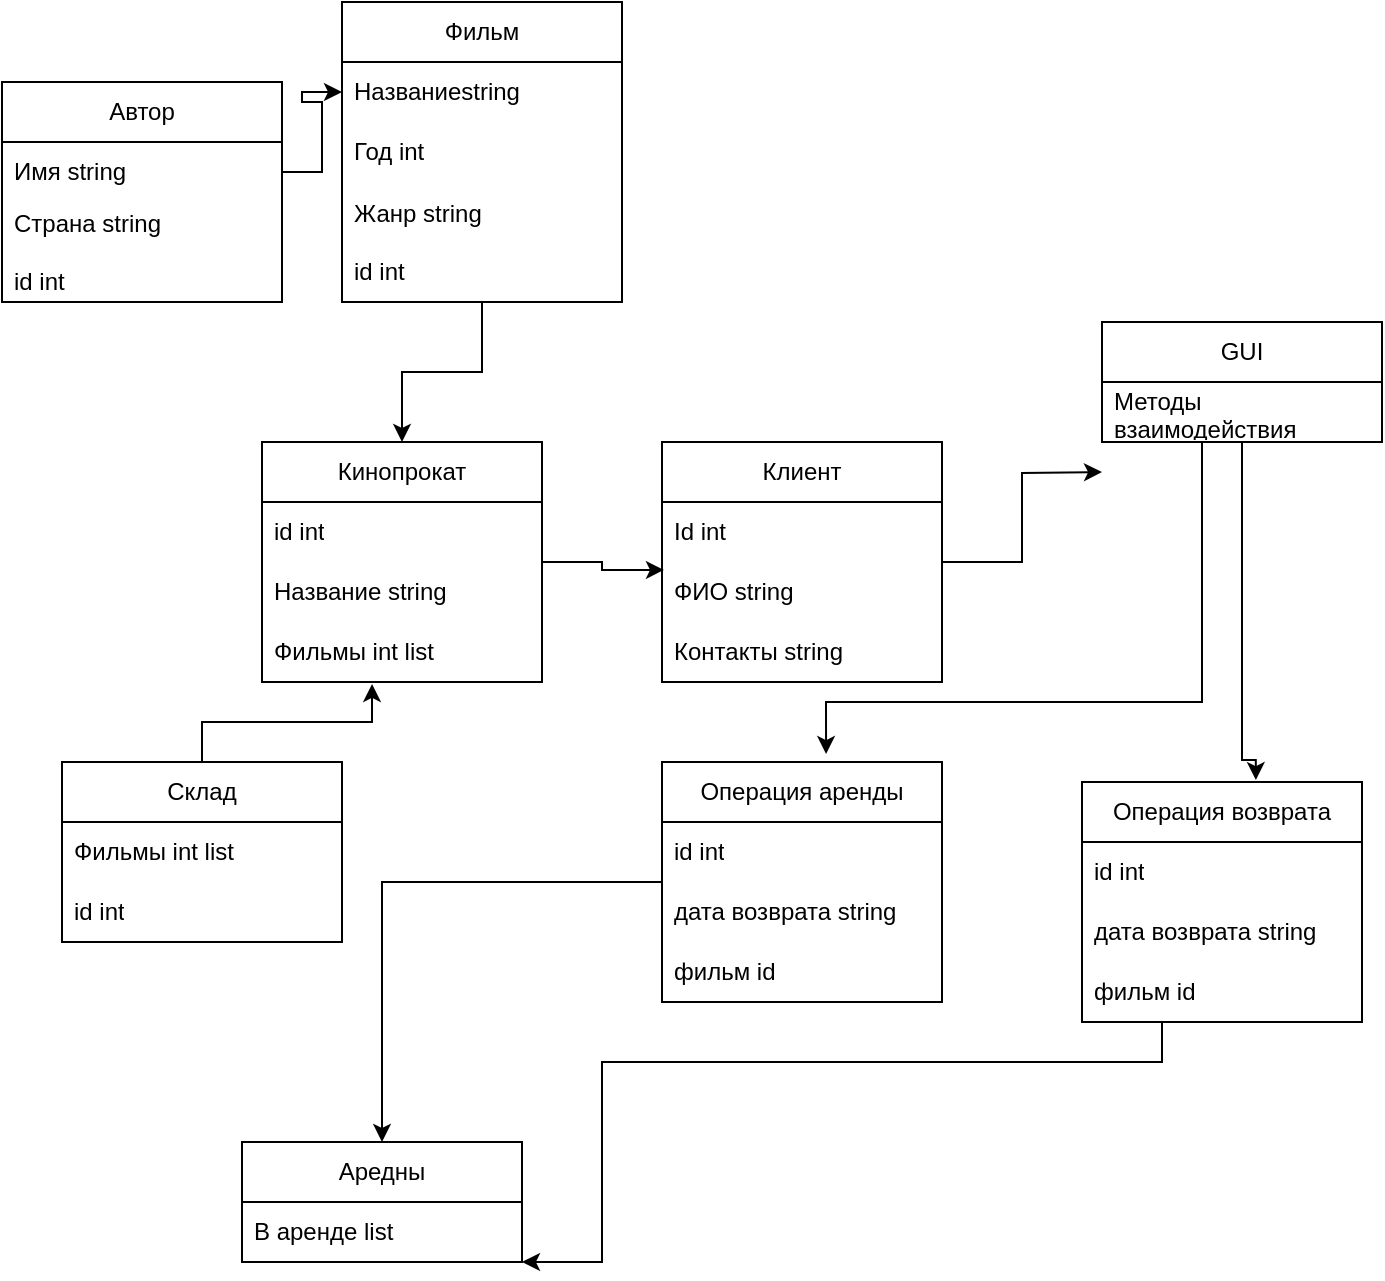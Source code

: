 <mxfile version="22.0.4" type="device">
  <diagram name="Страница — 1" id="VopB6Ou5pNaQ6NDLLUHz">
    <mxGraphModel dx="795" dy="660" grid="1" gridSize="10" guides="1" tooltips="1" connect="1" arrows="1" fold="1" page="1" pageScale="1" pageWidth="827" pageHeight="1169" math="0" shadow="0">
      <root>
        <mxCell id="0" />
        <mxCell id="1" parent="0" />
        <mxCell id="7J61sqfmUFvsBIB_JK1u-1" value="Автор" style="swimlane;fontStyle=0;childLayout=stackLayout;horizontal=1;startSize=30;horizontalStack=0;resizeParent=1;resizeParentMax=0;resizeLast=0;collapsible=1;marginBottom=0;whiteSpace=wrap;html=1;" vertex="1" parent="1">
          <mxGeometry x="80" y="90" width="140" height="110" as="geometry" />
        </mxCell>
        <mxCell id="7J61sqfmUFvsBIB_JK1u-2" value="Имя string" style="text;strokeColor=none;fillColor=none;align=left;verticalAlign=middle;spacingLeft=4;spacingRight=4;overflow=hidden;points=[[0,0.5],[1,0.5]];portConstraint=eastwest;rotatable=0;whiteSpace=wrap;html=1;" vertex="1" parent="7J61sqfmUFvsBIB_JK1u-1">
          <mxGeometry y="30" width="140" height="30" as="geometry" />
        </mxCell>
        <mxCell id="7J61sqfmUFvsBIB_JK1u-3" value="Страна string&lt;br&gt;&lt;br&gt;id int" style="text;strokeColor=none;fillColor=none;align=left;verticalAlign=middle;spacingLeft=4;spacingRight=4;overflow=hidden;points=[[0,0.5],[1,0.5]];portConstraint=eastwest;rotatable=0;whiteSpace=wrap;html=1;" vertex="1" parent="7J61sqfmUFvsBIB_JK1u-1">
          <mxGeometry y="60" width="140" height="50" as="geometry" />
        </mxCell>
        <mxCell id="7J61sqfmUFvsBIB_JK1u-14" style="edgeStyle=orthogonalEdgeStyle;rounded=0;orthogonalLoop=1;jettySize=auto;html=1;entryX=0.5;entryY=0;entryDx=0;entryDy=0;" edge="1" parent="1" source="7J61sqfmUFvsBIB_JK1u-5" target="7J61sqfmUFvsBIB_JK1u-9">
          <mxGeometry relative="1" as="geometry" />
        </mxCell>
        <mxCell id="7J61sqfmUFvsBIB_JK1u-5" value="Фильм" style="swimlane;fontStyle=0;childLayout=stackLayout;horizontal=1;startSize=30;horizontalStack=0;resizeParent=1;resizeParentMax=0;resizeLast=0;collapsible=1;marginBottom=0;whiteSpace=wrap;html=1;" vertex="1" parent="1">
          <mxGeometry x="250" y="50" width="140" height="150" as="geometry" />
        </mxCell>
        <mxCell id="7J61sqfmUFvsBIB_JK1u-6" value="Названиеstring" style="text;strokeColor=none;fillColor=none;align=left;verticalAlign=middle;spacingLeft=4;spacingRight=4;overflow=hidden;points=[[0,0.5],[1,0.5]];portConstraint=eastwest;rotatable=0;whiteSpace=wrap;html=1;" vertex="1" parent="7J61sqfmUFvsBIB_JK1u-5">
          <mxGeometry y="30" width="140" height="30" as="geometry" />
        </mxCell>
        <mxCell id="7J61sqfmUFvsBIB_JK1u-7" value="Год int" style="text;strokeColor=none;fillColor=none;align=left;verticalAlign=middle;spacingLeft=4;spacingRight=4;overflow=hidden;points=[[0,0.5],[1,0.5]];portConstraint=eastwest;rotatable=0;whiteSpace=wrap;html=1;" vertex="1" parent="7J61sqfmUFvsBIB_JK1u-5">
          <mxGeometry y="60" width="140" height="30" as="geometry" />
        </mxCell>
        <mxCell id="7J61sqfmUFvsBIB_JK1u-8" value="Жанр string&lt;br&gt;&lt;br&gt;id int" style="text;strokeColor=none;fillColor=none;align=left;verticalAlign=middle;spacingLeft=4;spacingRight=4;overflow=hidden;points=[[0,0.5],[1,0.5]];portConstraint=eastwest;rotatable=0;whiteSpace=wrap;html=1;" vertex="1" parent="7J61sqfmUFvsBIB_JK1u-5">
          <mxGeometry y="90" width="140" height="60" as="geometry" />
        </mxCell>
        <mxCell id="7J61sqfmUFvsBIB_JK1u-19" style="edgeStyle=orthogonalEdgeStyle;rounded=0;orthogonalLoop=1;jettySize=auto;html=1;entryX=0.007;entryY=0.133;entryDx=0;entryDy=0;entryPerimeter=0;" edge="1" parent="1" source="7J61sqfmUFvsBIB_JK1u-9" target="7J61sqfmUFvsBIB_JK1u-17">
          <mxGeometry relative="1" as="geometry">
            <mxPoint x="530" y="340" as="targetPoint" />
          </mxGeometry>
        </mxCell>
        <mxCell id="7J61sqfmUFvsBIB_JK1u-9" value="Кинопрокат" style="swimlane;fontStyle=0;childLayout=stackLayout;horizontal=1;startSize=30;horizontalStack=0;resizeParent=1;resizeParentMax=0;resizeLast=0;collapsible=1;marginBottom=0;whiteSpace=wrap;html=1;" vertex="1" parent="1">
          <mxGeometry x="210" y="270" width="140" height="120" as="geometry" />
        </mxCell>
        <mxCell id="7J61sqfmUFvsBIB_JK1u-10" value="id int" style="text;strokeColor=none;fillColor=none;align=left;verticalAlign=middle;spacingLeft=4;spacingRight=4;overflow=hidden;points=[[0,0.5],[1,0.5]];portConstraint=eastwest;rotatable=0;whiteSpace=wrap;html=1;" vertex="1" parent="7J61sqfmUFvsBIB_JK1u-9">
          <mxGeometry y="30" width="140" height="30" as="geometry" />
        </mxCell>
        <mxCell id="7J61sqfmUFvsBIB_JK1u-11" value="Название string" style="text;strokeColor=none;fillColor=none;align=left;verticalAlign=middle;spacingLeft=4;spacingRight=4;overflow=hidden;points=[[0,0.5],[1,0.5]];portConstraint=eastwest;rotatable=0;whiteSpace=wrap;html=1;" vertex="1" parent="7J61sqfmUFvsBIB_JK1u-9">
          <mxGeometry y="60" width="140" height="30" as="geometry" />
        </mxCell>
        <mxCell id="7J61sqfmUFvsBIB_JK1u-12" value="Фильмы int list" style="text;strokeColor=none;fillColor=none;align=left;verticalAlign=middle;spacingLeft=4;spacingRight=4;overflow=hidden;points=[[0,0.5],[1,0.5]];portConstraint=eastwest;rotatable=0;whiteSpace=wrap;html=1;" vertex="1" parent="7J61sqfmUFvsBIB_JK1u-9">
          <mxGeometry y="90" width="140" height="30" as="geometry" />
        </mxCell>
        <mxCell id="7J61sqfmUFvsBIB_JK1u-13" style="edgeStyle=orthogonalEdgeStyle;rounded=0;orthogonalLoop=1;jettySize=auto;html=1;exitX=1;exitY=0.5;exitDx=0;exitDy=0;entryX=0;entryY=0.5;entryDx=0;entryDy=0;" edge="1" parent="1" source="7J61sqfmUFvsBIB_JK1u-2" target="7J61sqfmUFvsBIB_JK1u-6">
          <mxGeometry relative="1" as="geometry" />
        </mxCell>
        <mxCell id="7J61sqfmUFvsBIB_JK1u-24" style="edgeStyle=orthogonalEdgeStyle;rounded=0;orthogonalLoop=1;jettySize=auto;html=1;" edge="1" parent="1" source="7J61sqfmUFvsBIB_JK1u-15">
          <mxGeometry relative="1" as="geometry">
            <mxPoint x="630" y="285" as="targetPoint" />
          </mxGeometry>
        </mxCell>
        <mxCell id="7J61sqfmUFvsBIB_JK1u-15" value="Клиент" style="swimlane;fontStyle=0;childLayout=stackLayout;horizontal=1;startSize=30;horizontalStack=0;resizeParent=1;resizeParentMax=0;resizeLast=0;collapsible=1;marginBottom=0;whiteSpace=wrap;html=1;" vertex="1" parent="1">
          <mxGeometry x="410" y="270" width="140" height="120" as="geometry" />
        </mxCell>
        <mxCell id="7J61sqfmUFvsBIB_JK1u-16" value="Id int" style="text;strokeColor=none;fillColor=none;align=left;verticalAlign=middle;spacingLeft=4;spacingRight=4;overflow=hidden;points=[[0,0.5],[1,0.5]];portConstraint=eastwest;rotatable=0;whiteSpace=wrap;html=1;" vertex="1" parent="7J61sqfmUFvsBIB_JK1u-15">
          <mxGeometry y="30" width="140" height="30" as="geometry" />
        </mxCell>
        <mxCell id="7J61sqfmUFvsBIB_JK1u-17" value="ФИО string" style="text;strokeColor=none;fillColor=none;align=left;verticalAlign=middle;spacingLeft=4;spacingRight=4;overflow=hidden;points=[[0,0.5],[1,0.5]];portConstraint=eastwest;rotatable=0;whiteSpace=wrap;html=1;" vertex="1" parent="7J61sqfmUFvsBIB_JK1u-15">
          <mxGeometry y="60" width="140" height="30" as="geometry" />
        </mxCell>
        <mxCell id="7J61sqfmUFvsBIB_JK1u-18" value="Контакты string" style="text;strokeColor=none;fillColor=none;align=left;verticalAlign=middle;spacingLeft=4;spacingRight=4;overflow=hidden;points=[[0,0.5],[1,0.5]];portConstraint=eastwest;rotatable=0;whiteSpace=wrap;html=1;" vertex="1" parent="7J61sqfmUFvsBIB_JK1u-15">
          <mxGeometry y="90" width="140" height="30" as="geometry" />
        </mxCell>
        <mxCell id="7J61sqfmUFvsBIB_JK1u-35" style="edgeStyle=orthogonalEdgeStyle;rounded=0;orthogonalLoop=1;jettySize=auto;html=1;entryX=0.5;entryY=0;entryDx=0;entryDy=0;" edge="1" parent="1" source="7J61sqfmUFvsBIB_JK1u-20" target="7J61sqfmUFvsBIB_JK1u-31">
          <mxGeometry relative="1" as="geometry" />
        </mxCell>
        <mxCell id="7J61sqfmUFvsBIB_JK1u-20" value="Операция аренды" style="swimlane;fontStyle=0;childLayout=stackLayout;horizontal=1;startSize=30;horizontalStack=0;resizeParent=1;resizeParentMax=0;resizeLast=0;collapsible=1;marginBottom=0;whiteSpace=wrap;html=1;" vertex="1" parent="1">
          <mxGeometry x="410" y="430" width="140" height="120" as="geometry" />
        </mxCell>
        <mxCell id="7J61sqfmUFvsBIB_JK1u-21" value="id int" style="text;strokeColor=none;fillColor=none;align=left;verticalAlign=middle;spacingLeft=4;spacingRight=4;overflow=hidden;points=[[0,0.5],[1,0.5]];portConstraint=eastwest;rotatable=0;whiteSpace=wrap;html=1;" vertex="1" parent="7J61sqfmUFvsBIB_JK1u-20">
          <mxGeometry y="30" width="140" height="30" as="geometry" />
        </mxCell>
        <mxCell id="7J61sqfmUFvsBIB_JK1u-22" value="дата возврата string" style="text;strokeColor=none;fillColor=none;align=left;verticalAlign=middle;spacingLeft=4;spacingRight=4;overflow=hidden;points=[[0,0.5],[1,0.5]];portConstraint=eastwest;rotatable=0;whiteSpace=wrap;html=1;" vertex="1" parent="7J61sqfmUFvsBIB_JK1u-20">
          <mxGeometry y="60" width="140" height="30" as="geometry" />
        </mxCell>
        <mxCell id="7J61sqfmUFvsBIB_JK1u-23" value="фильм id" style="text;strokeColor=none;fillColor=none;align=left;verticalAlign=middle;spacingLeft=4;spacingRight=4;overflow=hidden;points=[[0,0.5],[1,0.5]];portConstraint=eastwest;rotatable=0;whiteSpace=wrap;html=1;" vertex="1" parent="7J61sqfmUFvsBIB_JK1u-20">
          <mxGeometry y="90" width="140" height="30" as="geometry" />
        </mxCell>
        <mxCell id="7J61sqfmUFvsBIB_JK1u-25" value="Склад" style="swimlane;fontStyle=0;childLayout=stackLayout;horizontal=1;startSize=30;horizontalStack=0;resizeParent=1;resizeParentMax=0;resizeLast=0;collapsible=1;marginBottom=0;whiteSpace=wrap;html=1;" vertex="1" parent="1">
          <mxGeometry x="110" y="430" width="140" height="90" as="geometry" />
        </mxCell>
        <mxCell id="7J61sqfmUFvsBIB_JK1u-26" value="Фильмы int list" style="text;strokeColor=none;fillColor=none;align=left;verticalAlign=middle;spacingLeft=4;spacingRight=4;overflow=hidden;points=[[0,0.5],[1,0.5]];portConstraint=eastwest;rotatable=0;whiteSpace=wrap;html=1;" vertex="1" parent="7J61sqfmUFvsBIB_JK1u-25">
          <mxGeometry y="30" width="140" height="30" as="geometry" />
        </mxCell>
        <mxCell id="7J61sqfmUFvsBIB_JK1u-27" value="id int" style="text;strokeColor=none;fillColor=none;align=left;verticalAlign=middle;spacingLeft=4;spacingRight=4;overflow=hidden;points=[[0,0.5],[1,0.5]];portConstraint=eastwest;rotatable=0;whiteSpace=wrap;html=1;" vertex="1" parent="7J61sqfmUFvsBIB_JK1u-25">
          <mxGeometry y="60" width="140" height="30" as="geometry" />
        </mxCell>
        <mxCell id="7J61sqfmUFvsBIB_JK1u-30" style="edgeStyle=orthogonalEdgeStyle;rounded=0;orthogonalLoop=1;jettySize=auto;html=1;entryX=0.393;entryY=1.033;entryDx=0;entryDy=0;entryPerimeter=0;" edge="1" parent="1" source="7J61sqfmUFvsBIB_JK1u-25" target="7J61sqfmUFvsBIB_JK1u-12">
          <mxGeometry relative="1" as="geometry" />
        </mxCell>
        <mxCell id="7J61sqfmUFvsBIB_JK1u-31" value="Аредны" style="swimlane;fontStyle=0;childLayout=stackLayout;horizontal=1;startSize=30;horizontalStack=0;resizeParent=1;resizeParentMax=0;resizeLast=0;collapsible=1;marginBottom=0;whiteSpace=wrap;html=1;" vertex="1" parent="1">
          <mxGeometry x="200" y="620" width="140" height="60" as="geometry" />
        </mxCell>
        <mxCell id="7J61sqfmUFvsBIB_JK1u-32" value="В аренде list" style="text;strokeColor=none;fillColor=none;align=left;verticalAlign=middle;spacingLeft=4;spacingRight=4;overflow=hidden;points=[[0,0.5],[1,0.5]];portConstraint=eastwest;rotatable=0;whiteSpace=wrap;html=1;" vertex="1" parent="7J61sqfmUFvsBIB_JK1u-31">
          <mxGeometry y="30" width="140" height="30" as="geometry" />
        </mxCell>
        <mxCell id="7J61sqfmUFvsBIB_JK1u-36" value="Операция возврата" style="swimlane;fontStyle=0;childLayout=stackLayout;horizontal=1;startSize=30;horizontalStack=0;resizeParent=1;resizeParentMax=0;resizeLast=0;collapsible=1;marginBottom=0;whiteSpace=wrap;html=1;" vertex="1" parent="1">
          <mxGeometry x="620" y="440" width="140" height="120" as="geometry" />
        </mxCell>
        <mxCell id="7J61sqfmUFvsBIB_JK1u-37" value="id int" style="text;strokeColor=none;fillColor=none;align=left;verticalAlign=middle;spacingLeft=4;spacingRight=4;overflow=hidden;points=[[0,0.5],[1,0.5]];portConstraint=eastwest;rotatable=0;whiteSpace=wrap;html=1;" vertex="1" parent="7J61sqfmUFvsBIB_JK1u-36">
          <mxGeometry y="30" width="140" height="30" as="geometry" />
        </mxCell>
        <mxCell id="7J61sqfmUFvsBIB_JK1u-38" value="дата возврата string" style="text;strokeColor=none;fillColor=none;align=left;verticalAlign=middle;spacingLeft=4;spacingRight=4;overflow=hidden;points=[[0,0.5],[1,0.5]];portConstraint=eastwest;rotatable=0;whiteSpace=wrap;html=1;" vertex="1" parent="7J61sqfmUFvsBIB_JK1u-36">
          <mxGeometry y="60" width="140" height="30" as="geometry" />
        </mxCell>
        <mxCell id="7J61sqfmUFvsBIB_JK1u-39" value="фильм id" style="text;strokeColor=none;fillColor=none;align=left;verticalAlign=middle;spacingLeft=4;spacingRight=4;overflow=hidden;points=[[0,0.5],[1,0.5]];portConstraint=eastwest;rotatable=0;whiteSpace=wrap;html=1;" vertex="1" parent="7J61sqfmUFvsBIB_JK1u-36">
          <mxGeometry y="90" width="140" height="30" as="geometry" />
        </mxCell>
        <mxCell id="7J61sqfmUFvsBIB_JK1u-41" style="edgeStyle=orthogonalEdgeStyle;rounded=0;orthogonalLoop=1;jettySize=auto;html=1;" edge="1" parent="1" source="7J61sqfmUFvsBIB_JK1u-39" target="7J61sqfmUFvsBIB_JK1u-31">
          <mxGeometry relative="1" as="geometry">
            <Array as="points">
              <mxPoint x="660" y="580" />
              <mxPoint x="380" y="580" />
              <mxPoint x="380" y="680" />
            </Array>
          </mxGeometry>
        </mxCell>
        <mxCell id="7J61sqfmUFvsBIB_JK1u-42" value="GUI" style="swimlane;fontStyle=0;childLayout=stackLayout;horizontal=1;startSize=30;horizontalStack=0;resizeParent=1;resizeParentMax=0;resizeLast=0;collapsible=1;marginBottom=0;whiteSpace=wrap;html=1;" vertex="1" parent="1">
          <mxGeometry x="630" y="210" width="140" height="60" as="geometry" />
        </mxCell>
        <mxCell id="7J61sqfmUFvsBIB_JK1u-43" value="Методы взаимодействия" style="text;strokeColor=none;fillColor=none;align=left;verticalAlign=middle;spacingLeft=4;spacingRight=4;overflow=hidden;points=[[0,0.5],[1,0.5]];portConstraint=eastwest;rotatable=0;whiteSpace=wrap;html=1;" vertex="1" parent="7J61sqfmUFvsBIB_JK1u-42">
          <mxGeometry y="30" width="140" height="30" as="geometry" />
        </mxCell>
        <mxCell id="7J61sqfmUFvsBIB_JK1u-46" style="edgeStyle=orthogonalEdgeStyle;rounded=0;orthogonalLoop=1;jettySize=auto;html=1;entryX=0.621;entryY=-0.008;entryDx=0;entryDy=0;entryPerimeter=0;" edge="1" parent="1" source="7J61sqfmUFvsBIB_JK1u-42" target="7J61sqfmUFvsBIB_JK1u-36">
          <mxGeometry relative="1" as="geometry">
            <Array as="points">
              <mxPoint x="700" y="429" />
            </Array>
          </mxGeometry>
        </mxCell>
        <mxCell id="7J61sqfmUFvsBIB_JK1u-47" style="edgeStyle=orthogonalEdgeStyle;rounded=0;orthogonalLoop=1;jettySize=auto;html=1;entryX=0.586;entryY=-0.033;entryDx=0;entryDy=0;entryPerimeter=0;" edge="1" parent="1" source="7J61sqfmUFvsBIB_JK1u-42" target="7J61sqfmUFvsBIB_JK1u-20">
          <mxGeometry relative="1" as="geometry">
            <Array as="points">
              <mxPoint x="680" y="400" />
              <mxPoint x="492" y="400" />
            </Array>
          </mxGeometry>
        </mxCell>
      </root>
    </mxGraphModel>
  </diagram>
</mxfile>
